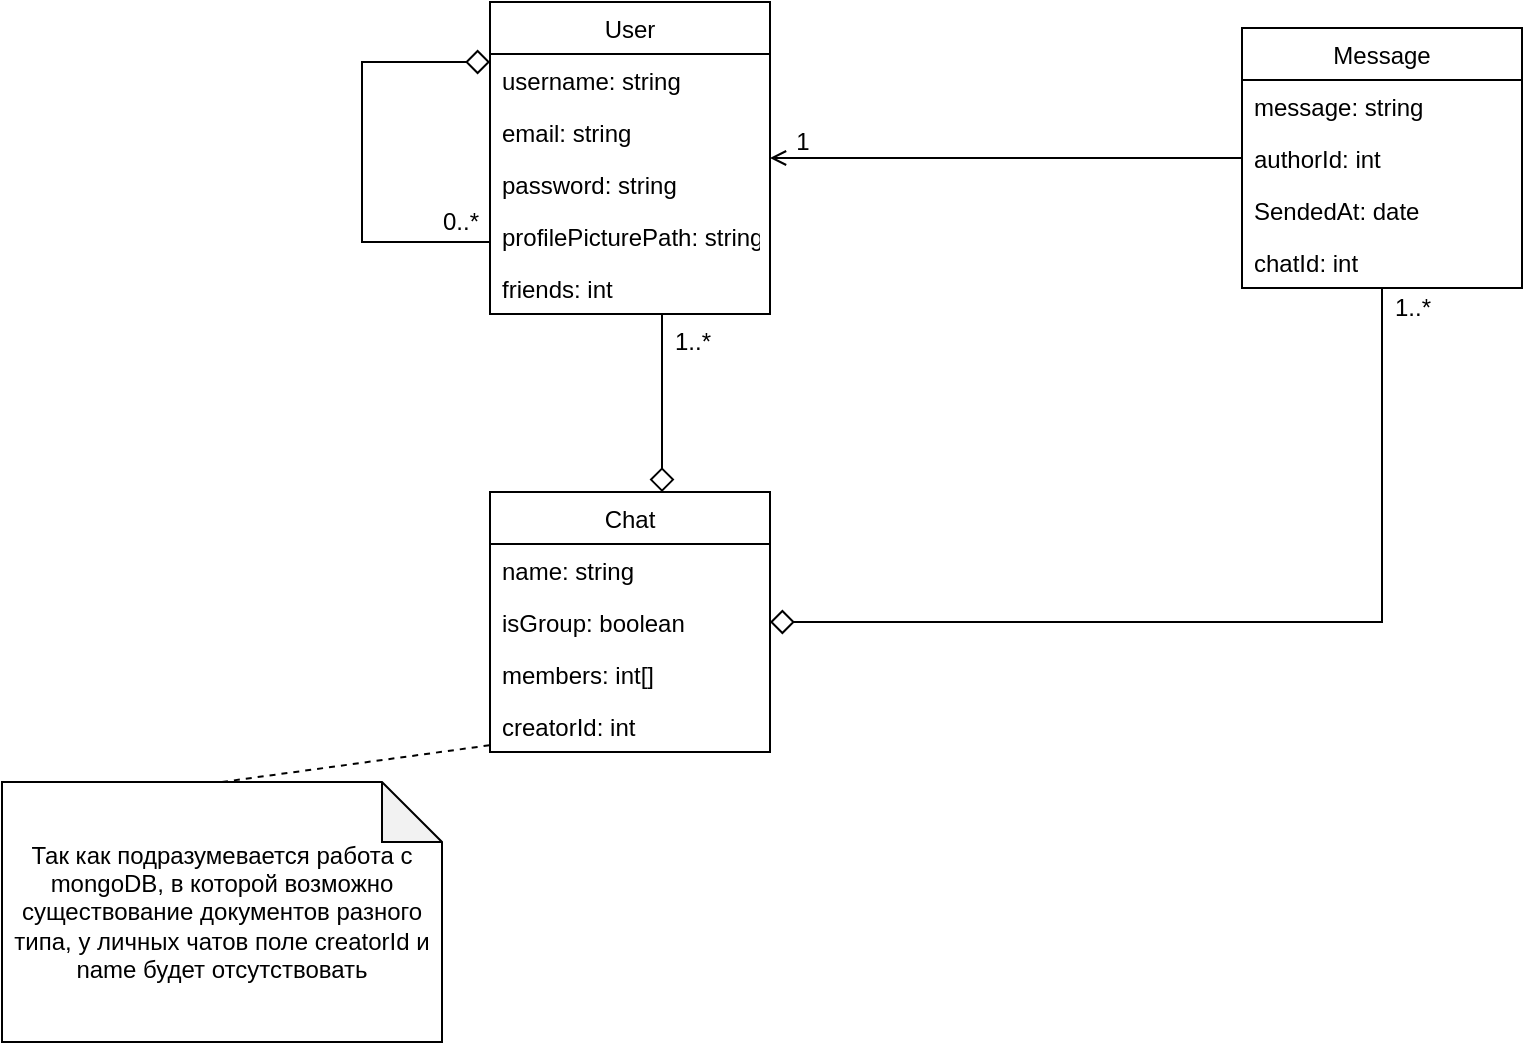 <mxfile version="18.1.1" type="github">
  <diagram id="EuC1yTrZlqb7hsyMds3A" name="Page-1">
    <mxGraphModel dx="1382" dy="795" grid="1" gridSize="10" guides="1" tooltips="1" connect="1" arrows="1" fold="1" page="1" pageScale="1" pageWidth="827" pageHeight="1169" math="0" shadow="0">
      <root>
        <mxCell id="0" />
        <mxCell id="1" parent="0" />
        <mxCell id="9N9okJjhLfTq2wJ9eGBl-1" value="User" style="swimlane;fontStyle=0;childLayout=stackLayout;horizontal=1;startSize=26;fillColor=none;horizontalStack=0;resizeParent=1;resizeParentMax=0;resizeLast=0;collapsible=1;marginBottom=0;" vertex="1" parent="1">
          <mxGeometry x="274" y="350" width="140" height="156" as="geometry" />
        </mxCell>
        <mxCell id="9N9okJjhLfTq2wJ9eGBl-3" value="username: string" style="text;strokeColor=none;fillColor=none;align=left;verticalAlign=top;spacingLeft=4;spacingRight=4;overflow=hidden;rotatable=0;points=[[0,0.5],[1,0.5]];portConstraint=eastwest;" vertex="1" parent="9N9okJjhLfTq2wJ9eGBl-1">
          <mxGeometry y="26" width="140" height="26" as="geometry" />
        </mxCell>
        <mxCell id="9N9okJjhLfTq2wJ9eGBl-4" value="email: string" style="text;strokeColor=none;fillColor=none;align=left;verticalAlign=top;spacingLeft=4;spacingRight=4;overflow=hidden;rotatable=0;points=[[0,0.5],[1,0.5]];portConstraint=eastwest;" vertex="1" parent="9N9okJjhLfTq2wJ9eGBl-1">
          <mxGeometry y="52" width="140" height="26" as="geometry" />
        </mxCell>
        <mxCell id="9N9okJjhLfTq2wJ9eGBl-5" value="password: string" style="text;strokeColor=none;fillColor=none;align=left;verticalAlign=top;spacingLeft=4;spacingRight=4;overflow=hidden;rotatable=0;points=[[0,0.5],[1,0.5]];portConstraint=eastwest;" vertex="1" parent="9N9okJjhLfTq2wJ9eGBl-1">
          <mxGeometry y="78" width="140" height="26" as="geometry" />
        </mxCell>
        <mxCell id="9N9okJjhLfTq2wJ9eGBl-6" value="profilePicturePath: string" style="text;strokeColor=none;fillColor=none;align=left;verticalAlign=top;spacingLeft=4;spacingRight=4;overflow=hidden;rotatable=0;points=[[0,0.5],[1,0.5]];portConstraint=eastwest;" vertex="1" parent="9N9okJjhLfTq2wJ9eGBl-1">
          <mxGeometry y="104" width="140" height="26" as="geometry" />
        </mxCell>
        <mxCell id="9N9okJjhLfTq2wJ9eGBl-28" value="friends: int" style="text;strokeColor=none;fillColor=none;align=left;verticalAlign=top;spacingLeft=4;spacingRight=4;overflow=hidden;rotatable=0;points=[[0,0.5],[1,0.5]];portConstraint=eastwest;" vertex="1" parent="9N9okJjhLfTq2wJ9eGBl-1">
          <mxGeometry y="130" width="140" height="26" as="geometry" />
        </mxCell>
        <mxCell id="9N9okJjhLfTq2wJ9eGBl-12" style="edgeStyle=orthogonalEdgeStyle;rounded=0;orthogonalLoop=1;jettySize=auto;html=1;endArrow=open;endFill=0;" edge="1" parent="1" source="9N9okJjhLfTq2wJ9eGBl-7" target="9N9okJjhLfTq2wJ9eGBl-1">
          <mxGeometry relative="1" as="geometry" />
        </mxCell>
        <mxCell id="9N9okJjhLfTq2wJ9eGBl-7" value="Message" style="swimlane;fontStyle=0;childLayout=stackLayout;horizontal=1;startSize=26;fillColor=none;horizontalStack=0;resizeParent=1;resizeParentMax=0;resizeLast=0;collapsible=1;marginBottom=0;" vertex="1" parent="1">
          <mxGeometry x="650" y="363" width="140" height="130" as="geometry" />
        </mxCell>
        <mxCell id="9N9okJjhLfTq2wJ9eGBl-8" value="message: string" style="text;strokeColor=none;fillColor=none;align=left;verticalAlign=top;spacingLeft=4;spacingRight=4;overflow=hidden;rotatable=0;points=[[0,0.5],[1,0.5]];portConstraint=eastwest;" vertex="1" parent="9N9okJjhLfTq2wJ9eGBl-7">
          <mxGeometry y="26" width="140" height="26" as="geometry" />
        </mxCell>
        <mxCell id="9N9okJjhLfTq2wJ9eGBl-9" value="authorId: int" style="text;strokeColor=none;fillColor=none;align=left;verticalAlign=top;spacingLeft=4;spacingRight=4;overflow=hidden;rotatable=0;points=[[0,0.5],[1,0.5]];portConstraint=eastwest;" vertex="1" parent="9N9okJjhLfTq2wJ9eGBl-7">
          <mxGeometry y="52" width="140" height="26" as="geometry" />
        </mxCell>
        <mxCell id="9N9okJjhLfTq2wJ9eGBl-10" value="SendedAt: date" style="text;strokeColor=none;fillColor=none;align=left;verticalAlign=top;spacingLeft=4;spacingRight=4;overflow=hidden;rotatable=0;points=[[0,0.5],[1,0.5]];portConstraint=eastwest;" vertex="1" parent="9N9okJjhLfTq2wJ9eGBl-7">
          <mxGeometry y="78" width="140" height="26" as="geometry" />
        </mxCell>
        <mxCell id="9N9okJjhLfTq2wJ9eGBl-11" value="chatId: int" style="text;strokeColor=none;fillColor=none;align=left;verticalAlign=top;spacingLeft=4;spacingRight=4;overflow=hidden;rotatable=0;points=[[0,0.5],[1,0.5]];portConstraint=eastwest;" vertex="1" parent="9N9okJjhLfTq2wJ9eGBl-7">
          <mxGeometry y="104" width="140" height="26" as="geometry" />
        </mxCell>
        <mxCell id="9N9okJjhLfTq2wJ9eGBl-25" style="edgeStyle=orthogonalEdgeStyle;rounded=0;orthogonalLoop=1;jettySize=auto;html=1;endArrow=none;endFill=0;startArrow=diamond;startFill=0;endSize=10;startSize=10;" edge="1" parent="1" source="9N9okJjhLfTq2wJ9eGBl-13" target="9N9okJjhLfTq2wJ9eGBl-1">
          <mxGeometry relative="1" as="geometry">
            <Array as="points">
              <mxPoint x="360" y="550" />
              <mxPoint x="360" y="550" />
            </Array>
          </mxGeometry>
        </mxCell>
        <mxCell id="9N9okJjhLfTq2wJ9eGBl-27" style="edgeStyle=orthogonalEdgeStyle;rounded=0;orthogonalLoop=1;jettySize=auto;html=1;startArrow=diamond;startFill=0;endArrow=none;endFill=0;startSize=10;endSize=10;" edge="1" parent="1" source="9N9okJjhLfTq2wJ9eGBl-13" target="9N9okJjhLfTq2wJ9eGBl-7">
          <mxGeometry relative="1" as="geometry" />
        </mxCell>
        <mxCell id="9N9okJjhLfTq2wJ9eGBl-13" value="Chat" style="swimlane;fontStyle=0;childLayout=stackLayout;horizontal=1;startSize=26;fillColor=none;horizontalStack=0;resizeParent=1;resizeParentMax=0;resizeLast=0;collapsible=1;marginBottom=0;" vertex="1" parent="1">
          <mxGeometry x="274" y="595" width="140" height="130" as="geometry" />
        </mxCell>
        <mxCell id="9N9okJjhLfTq2wJ9eGBl-14" value="name: string" style="text;strokeColor=none;fillColor=none;align=left;verticalAlign=top;spacingLeft=4;spacingRight=4;overflow=hidden;rotatable=0;points=[[0,0.5],[1,0.5]];portConstraint=eastwest;" vertex="1" parent="9N9okJjhLfTq2wJ9eGBl-13">
          <mxGeometry y="26" width="140" height="26" as="geometry" />
        </mxCell>
        <mxCell id="9N9okJjhLfTq2wJ9eGBl-23" value="isGroup: boolean" style="text;strokeColor=none;fillColor=none;align=left;verticalAlign=top;spacingLeft=4;spacingRight=4;overflow=hidden;rotatable=0;points=[[0,0.5],[1,0.5]];portConstraint=eastwest;" vertex="1" parent="9N9okJjhLfTq2wJ9eGBl-13">
          <mxGeometry y="52" width="140" height="26" as="geometry" />
        </mxCell>
        <mxCell id="9N9okJjhLfTq2wJ9eGBl-15" value="members: int[]" style="text;strokeColor=none;fillColor=none;align=left;verticalAlign=top;spacingLeft=4;spacingRight=4;overflow=hidden;rotatable=0;points=[[0,0.5],[1,0.5]];portConstraint=eastwest;" vertex="1" parent="9N9okJjhLfTq2wJ9eGBl-13">
          <mxGeometry y="78" width="140" height="26" as="geometry" />
        </mxCell>
        <mxCell id="9N9okJjhLfTq2wJ9eGBl-17" value="creatorId: int" style="text;strokeColor=none;fillColor=none;align=left;verticalAlign=top;spacingLeft=4;spacingRight=4;overflow=hidden;rotatable=0;points=[[0,0.5],[1,0.5]];portConstraint=eastwest;" vertex="1" parent="9N9okJjhLfTq2wJ9eGBl-13">
          <mxGeometry y="104" width="140" height="26" as="geometry" />
        </mxCell>
        <mxCell id="9N9okJjhLfTq2wJ9eGBl-29" style="edgeStyle=orthogonalEdgeStyle;rounded=0;orthogonalLoop=1;jettySize=auto;html=1;startArrow=diamond;startFill=0;endArrow=none;endFill=0;startSize=10;endSize=10;" edge="1" parent="1" source="9N9okJjhLfTq2wJ9eGBl-1" target="9N9okJjhLfTq2wJ9eGBl-1">
          <mxGeometry relative="1" as="geometry">
            <Array as="points">
              <mxPoint x="210" y="380" />
              <mxPoint x="210" y="470" />
            </Array>
          </mxGeometry>
        </mxCell>
        <mxCell id="9N9okJjhLfTq2wJ9eGBl-30" value="Так как подразумевается работа с mongoDB, в которой возможно существование документов разного типа, у личных чатов поле creatorId и name будет отсутствовать" style="shape=note;whiteSpace=wrap;html=1;backgroundOutline=1;darkOpacity=0.05;" vertex="1" parent="1">
          <mxGeometry x="30" y="740" width="220" height="130" as="geometry" />
        </mxCell>
        <mxCell id="9N9okJjhLfTq2wJ9eGBl-31" value="" style="endArrow=none;dashed=1;html=1;rounded=0;startSize=10;endSize=10;exitX=0.5;exitY=0;exitDx=0;exitDy=0;exitPerimeter=0;" edge="1" parent="1" source="9N9okJjhLfTq2wJ9eGBl-30" target="9N9okJjhLfTq2wJ9eGBl-17">
          <mxGeometry width="50" height="50" relative="1" as="geometry">
            <mxPoint x="120" y="730" as="sourcePoint" />
            <mxPoint x="170" y="680" as="targetPoint" />
          </mxGeometry>
        </mxCell>
        <mxCell id="9N9okJjhLfTq2wJ9eGBl-32" value="1" style="text;html=1;align=center;verticalAlign=middle;resizable=0;points=[];autosize=1;strokeColor=none;fillColor=none;" vertex="1" parent="1">
          <mxGeometry x="420" y="410" width="20" height="20" as="geometry" />
        </mxCell>
        <mxCell id="9N9okJjhLfTq2wJ9eGBl-33" value="0..*" style="text;html=1;align=center;verticalAlign=middle;resizable=0;points=[];autosize=1;strokeColor=none;fillColor=none;" vertex="1" parent="1">
          <mxGeometry x="244" y="450" width="30" height="20" as="geometry" />
        </mxCell>
        <mxCell id="9N9okJjhLfTq2wJ9eGBl-34" value="1..*" style="text;html=1;align=center;verticalAlign=middle;resizable=0;points=[];autosize=1;strokeColor=none;fillColor=none;" vertex="1" parent="1">
          <mxGeometry x="360" y="510" width="30" height="20" as="geometry" />
        </mxCell>
        <mxCell id="9N9okJjhLfTq2wJ9eGBl-35" value="1..*" style="text;html=1;align=center;verticalAlign=middle;resizable=0;points=[];autosize=1;strokeColor=none;fillColor=none;" vertex="1" parent="1">
          <mxGeometry x="720" y="493" width="30" height="20" as="geometry" />
        </mxCell>
      </root>
    </mxGraphModel>
  </diagram>
</mxfile>
